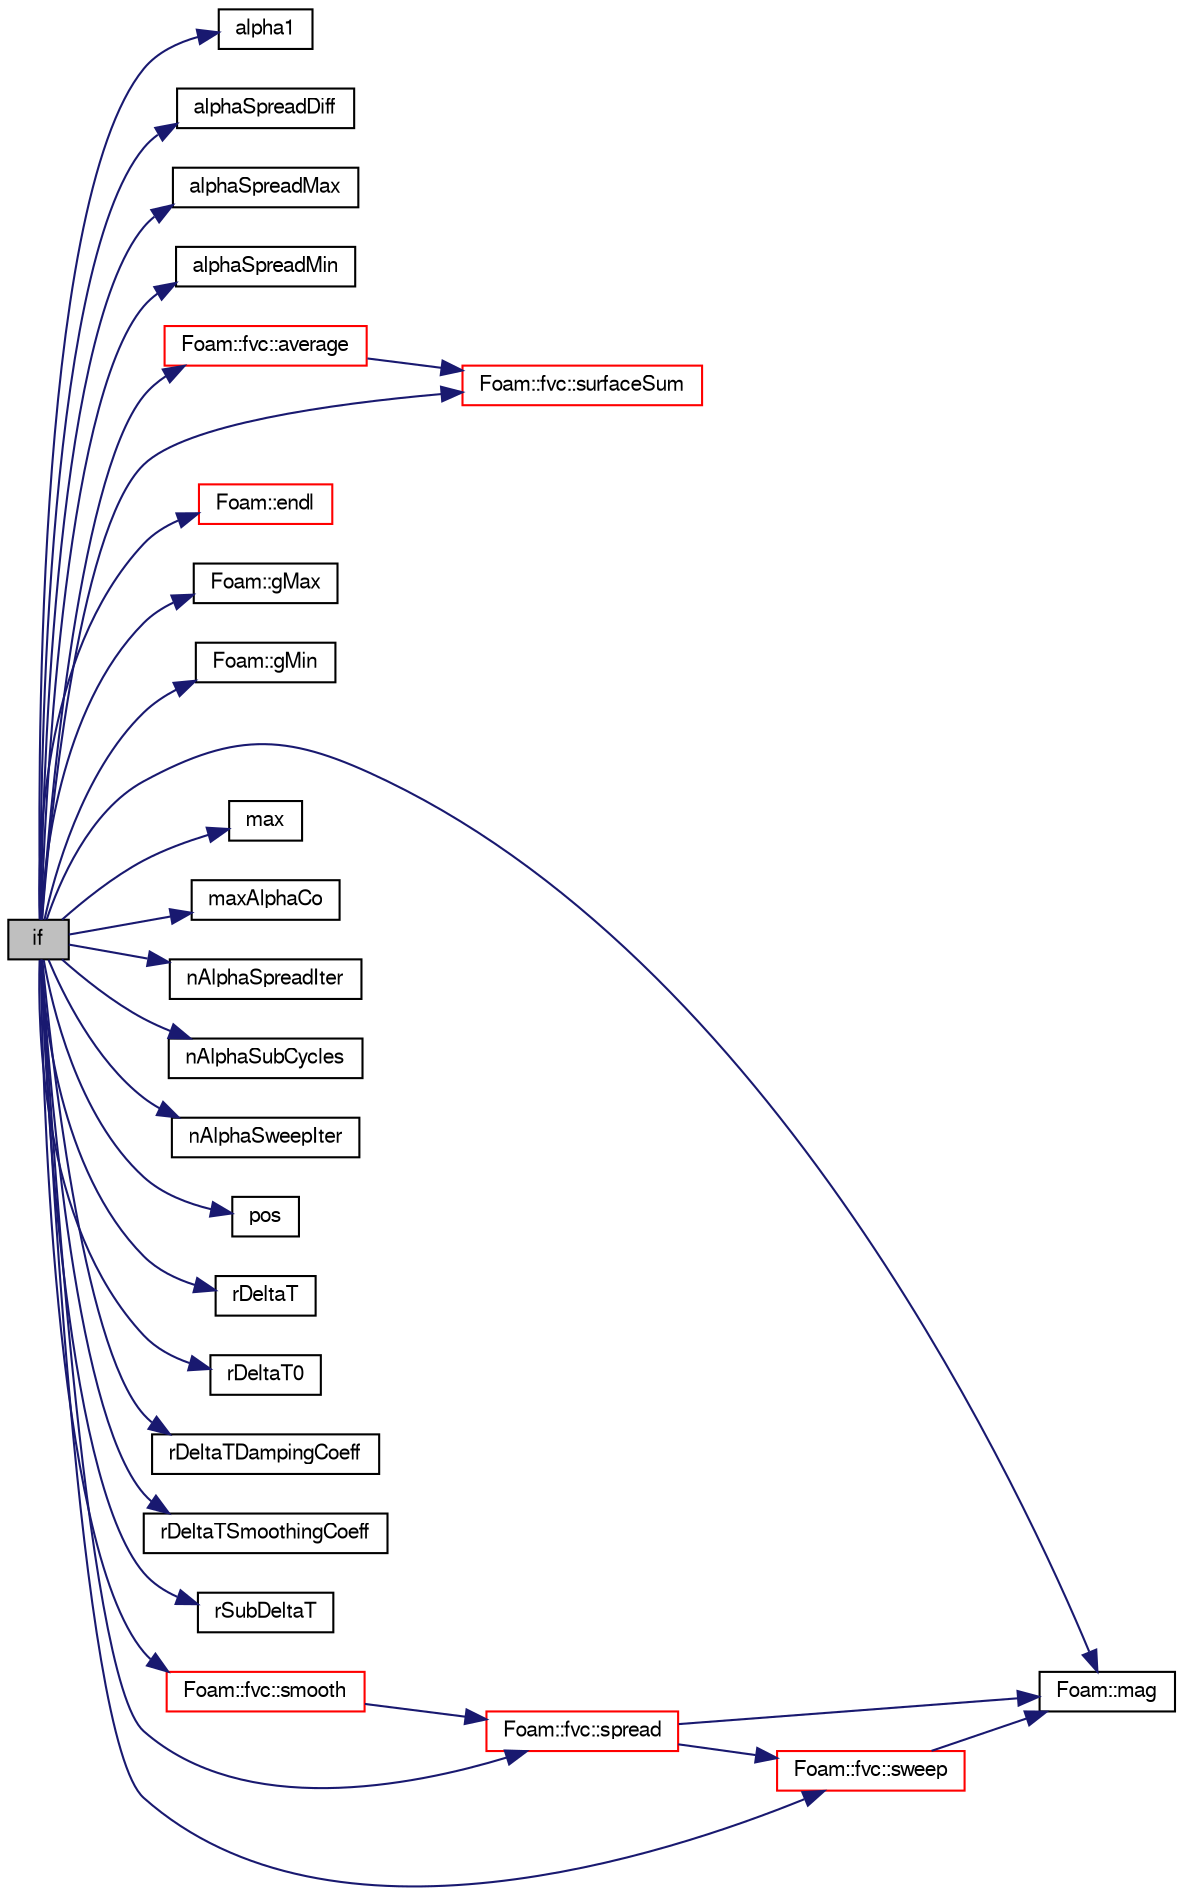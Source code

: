 digraph "if"
{
  bgcolor="transparent";
  edge [fontname="FreeSans",fontsize="10",labelfontname="FreeSans",labelfontsize="10"];
  node [fontname="FreeSans",fontsize="10",shape=record];
  rankdir="LR";
  Node30 [label="if",height=0.2,width=0.4,color="black", fillcolor="grey75", style="filled", fontcolor="black"];
  Node30 -> Node31 [color="midnightblue",fontsize="10",style="solid",fontname="FreeSans"];
  Node31 [label="alpha1",height=0.2,width=0.4,color="black",URL="$a39119.html#aced3d8b3bb357ea9c4de0585cdc824ce"];
  Node30 -> Node32 [color="midnightblue",fontsize="10",style="solid",fontname="FreeSans"];
  Node32 [label="alphaSpreadDiff",height=0.2,width=0.4,color="black",URL="$a38441.html#a3593d50b03e4f5f1f9448a820be8a171"];
  Node30 -> Node33 [color="midnightblue",fontsize="10",style="solid",fontname="FreeSans"];
  Node33 [label="alphaSpreadMax",height=0.2,width=0.4,color="black",URL="$a38441.html#acb572b7daedf7bb99963368806a85bba"];
  Node30 -> Node34 [color="midnightblue",fontsize="10",style="solid",fontname="FreeSans"];
  Node34 [label="alphaSpreadMin",height=0.2,width=0.4,color="black",URL="$a38441.html#a4c24c17fd6e6fd65d9d8a07ce470483e"];
  Node30 -> Node35 [color="midnightblue",fontsize="10",style="solid",fontname="FreeSans"];
  Node35 [label="Foam::fvc::average",height=0.2,width=0.4,color="red",URL="$a21134.html#a081533edd829853720cd0cbb61c5d49f",tooltip="Area-weighted average a surfaceField creating a volField. "];
  Node35 -> Node41 [color="midnightblue",fontsize="10",style="solid",fontname="FreeSans"];
  Node41 [label="Foam::fvc::surfaceSum",height=0.2,width=0.4,color="red",URL="$a21134.html#aa0a1e3c4ec02aa6a37f517c4d5270046"];
  Node30 -> Node48 [color="midnightblue",fontsize="10",style="solid",fontname="FreeSans"];
  Node48 [label="Foam::endl",height=0.2,width=0.4,color="red",URL="$a21124.html#a2db8fe02a0d3909e9351bb4275b23ce4",tooltip="Add newline and flush stream. "];
  Node30 -> Node342 [color="midnightblue",fontsize="10",style="solid",fontname="FreeSans"];
  Node342 [label="Foam::gMax",height=0.2,width=0.4,color="black",URL="$a21124.html#ae8d631fb8e841947408bb711abfb1e67"];
  Node30 -> Node343 [color="midnightblue",fontsize="10",style="solid",fontname="FreeSans"];
  Node343 [label="Foam::gMin",height=0.2,width=0.4,color="black",URL="$a21124.html#aca330ee6cfe7d602300dbc5905f8c9f6"];
  Node30 -> Node99 [color="midnightblue",fontsize="10",style="solid",fontname="FreeSans"];
  Node99 [label="Foam::mag",height=0.2,width=0.4,color="black",URL="$a21124.html#a929da2a3fdcf3dacbbe0487d3a330dae"];
  Node30 -> Node344 [color="midnightblue",fontsize="10",style="solid",fontname="FreeSans"];
  Node344 [label="max",height=0.2,width=0.4,color="black",URL="$a38435.html#ab231ac59105509127909e09fee6b9f12"];
  Node30 -> Node345 [color="midnightblue",fontsize="10",style="solid",fontname="FreeSans"];
  Node345 [label="maxAlphaCo",height=0.2,width=0.4,color="black",URL="$a38441.html#a575a0f82f754cbf6f5a23d5d777e6114"];
  Node30 -> Node346 [color="midnightblue",fontsize="10",style="solid",fontname="FreeSans"];
  Node346 [label="nAlphaSpreadIter",height=0.2,width=0.4,color="black",URL="$a38441.html#a30a68d67e958b74108ef6e5c374a4e9f"];
  Node30 -> Node347 [color="midnightblue",fontsize="10",style="solid",fontname="FreeSans"];
  Node347 [label="nAlphaSubCycles",height=0.2,width=0.4,color="black",URL="$a01220.html#a14801619ab9f5f371d0959e91c89ea3a"];
  Node30 -> Node348 [color="midnightblue",fontsize="10",style="solid",fontname="FreeSans"];
  Node348 [label="nAlphaSweepIter",height=0.2,width=0.4,color="black",URL="$a38441.html#a37c4e892d8187f45b910b39eeb43cea2"];
  Node30 -> Node349 [color="midnightblue",fontsize="10",style="solid",fontname="FreeSans"];
  Node349 [label="pos",height=0.2,width=0.4,color="black",URL="$a12539.html#a44b9821c8742536715efac47391df780"];
  Node30 -> Node350 [color="midnightblue",fontsize="10",style="solid",fontname="FreeSans"];
  Node350 [label="rDeltaT",height=0.2,width=0.4,color="black",URL="$a38426.html#ab4a06642de5708190d817dc1a2e352a3"];
  Node30 -> Node351 [color="midnightblue",fontsize="10",style="solid",fontname="FreeSans"];
  Node351 [label="rDeltaT0",height=0.2,width=0.4,color="black",URL="$a38435.html#ad4d65902f3b7caba4b8b04cf0e1534d7"];
  Node30 -> Node352 [color="midnightblue",fontsize="10",style="solid",fontname="FreeSans"];
  Node352 [label="rDeltaTDampingCoeff",height=0.2,width=0.4,color="black",URL="$a38438.html#ac4059ad9af0978b25b2db768f6d12636"];
  Node30 -> Node353 [color="midnightblue",fontsize="10",style="solid",fontname="FreeSans"];
  Node353 [label="rDeltaTSmoothingCoeff",height=0.2,width=0.4,color="black",URL="$a38438.html#ae107aec848899790f5df3e9104271144"];
  Node30 -> Node354 [color="midnightblue",fontsize="10",style="solid",fontname="FreeSans"];
  Node354 [label="rSubDeltaT",height=0.2,width=0.4,color="black",URL="$a38432.html#ab948fae01a65459763c9ab61d3744076"];
  Node30 -> Node355 [color="midnightblue",fontsize="10",style="solid",fontname="FreeSans"];
  Node355 [label="Foam::fvc::smooth",height=0.2,width=0.4,color="red",URL="$a21134.html#a417a555eb3108fd8d6c41c0aec39a633"];
  Node355 -> Node497 [color="midnightblue",fontsize="10",style="solid",fontname="FreeSans"];
  Node497 [label="Foam::fvc::spread",height=0.2,width=0.4,color="red",URL="$a21134.html#a8a82f265e99ca3a2aa0d656f2388b991"];
  Node497 -> Node99 [color="midnightblue",fontsize="10",style="solid",fontname="FreeSans"];
  Node497 -> Node509 [color="midnightblue",fontsize="10",style="solid",fontname="FreeSans"];
  Node509 [label="Foam::fvc::sweep",height=0.2,width=0.4,color="red",URL="$a21134.html#a0ba98d69297b54282b0a15e74ec2ec67"];
  Node509 -> Node99 [color="midnightblue",fontsize="10",style="solid",fontname="FreeSans"];
  Node30 -> Node497 [color="midnightblue",fontsize="10",style="solid",fontname="FreeSans"];
  Node30 -> Node41 [color="midnightblue",fontsize="10",style="solid",fontname="FreeSans"];
  Node30 -> Node509 [color="midnightblue",fontsize="10",style="solid",fontname="FreeSans"];
}
